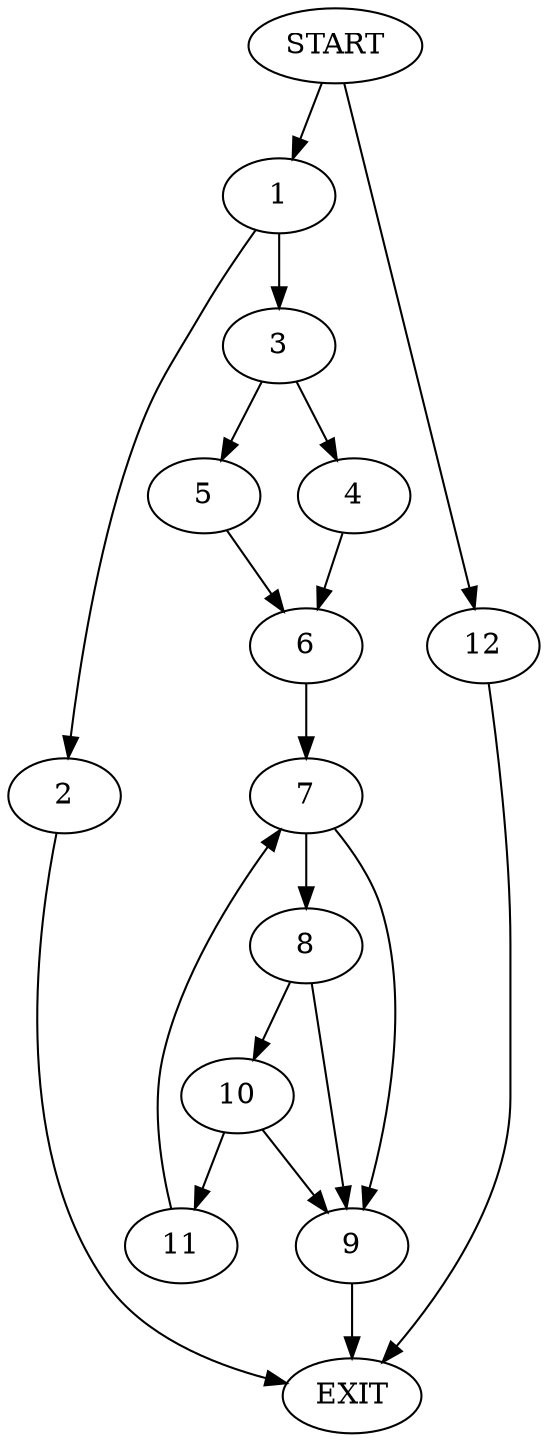 digraph {
0 [label="START"]
13 [label="EXIT"]
0 -> 1
1 -> 2
1 -> 3
3 -> 4
3 -> 5
2 -> 13
5 -> 6
4 -> 6
6 -> 7
7 -> 8
7 -> 9
9 -> 13
8 -> 10
8 -> 9
10 -> 11
10 -> 9
11 -> 7
0 -> 12
12 -> 13
}
